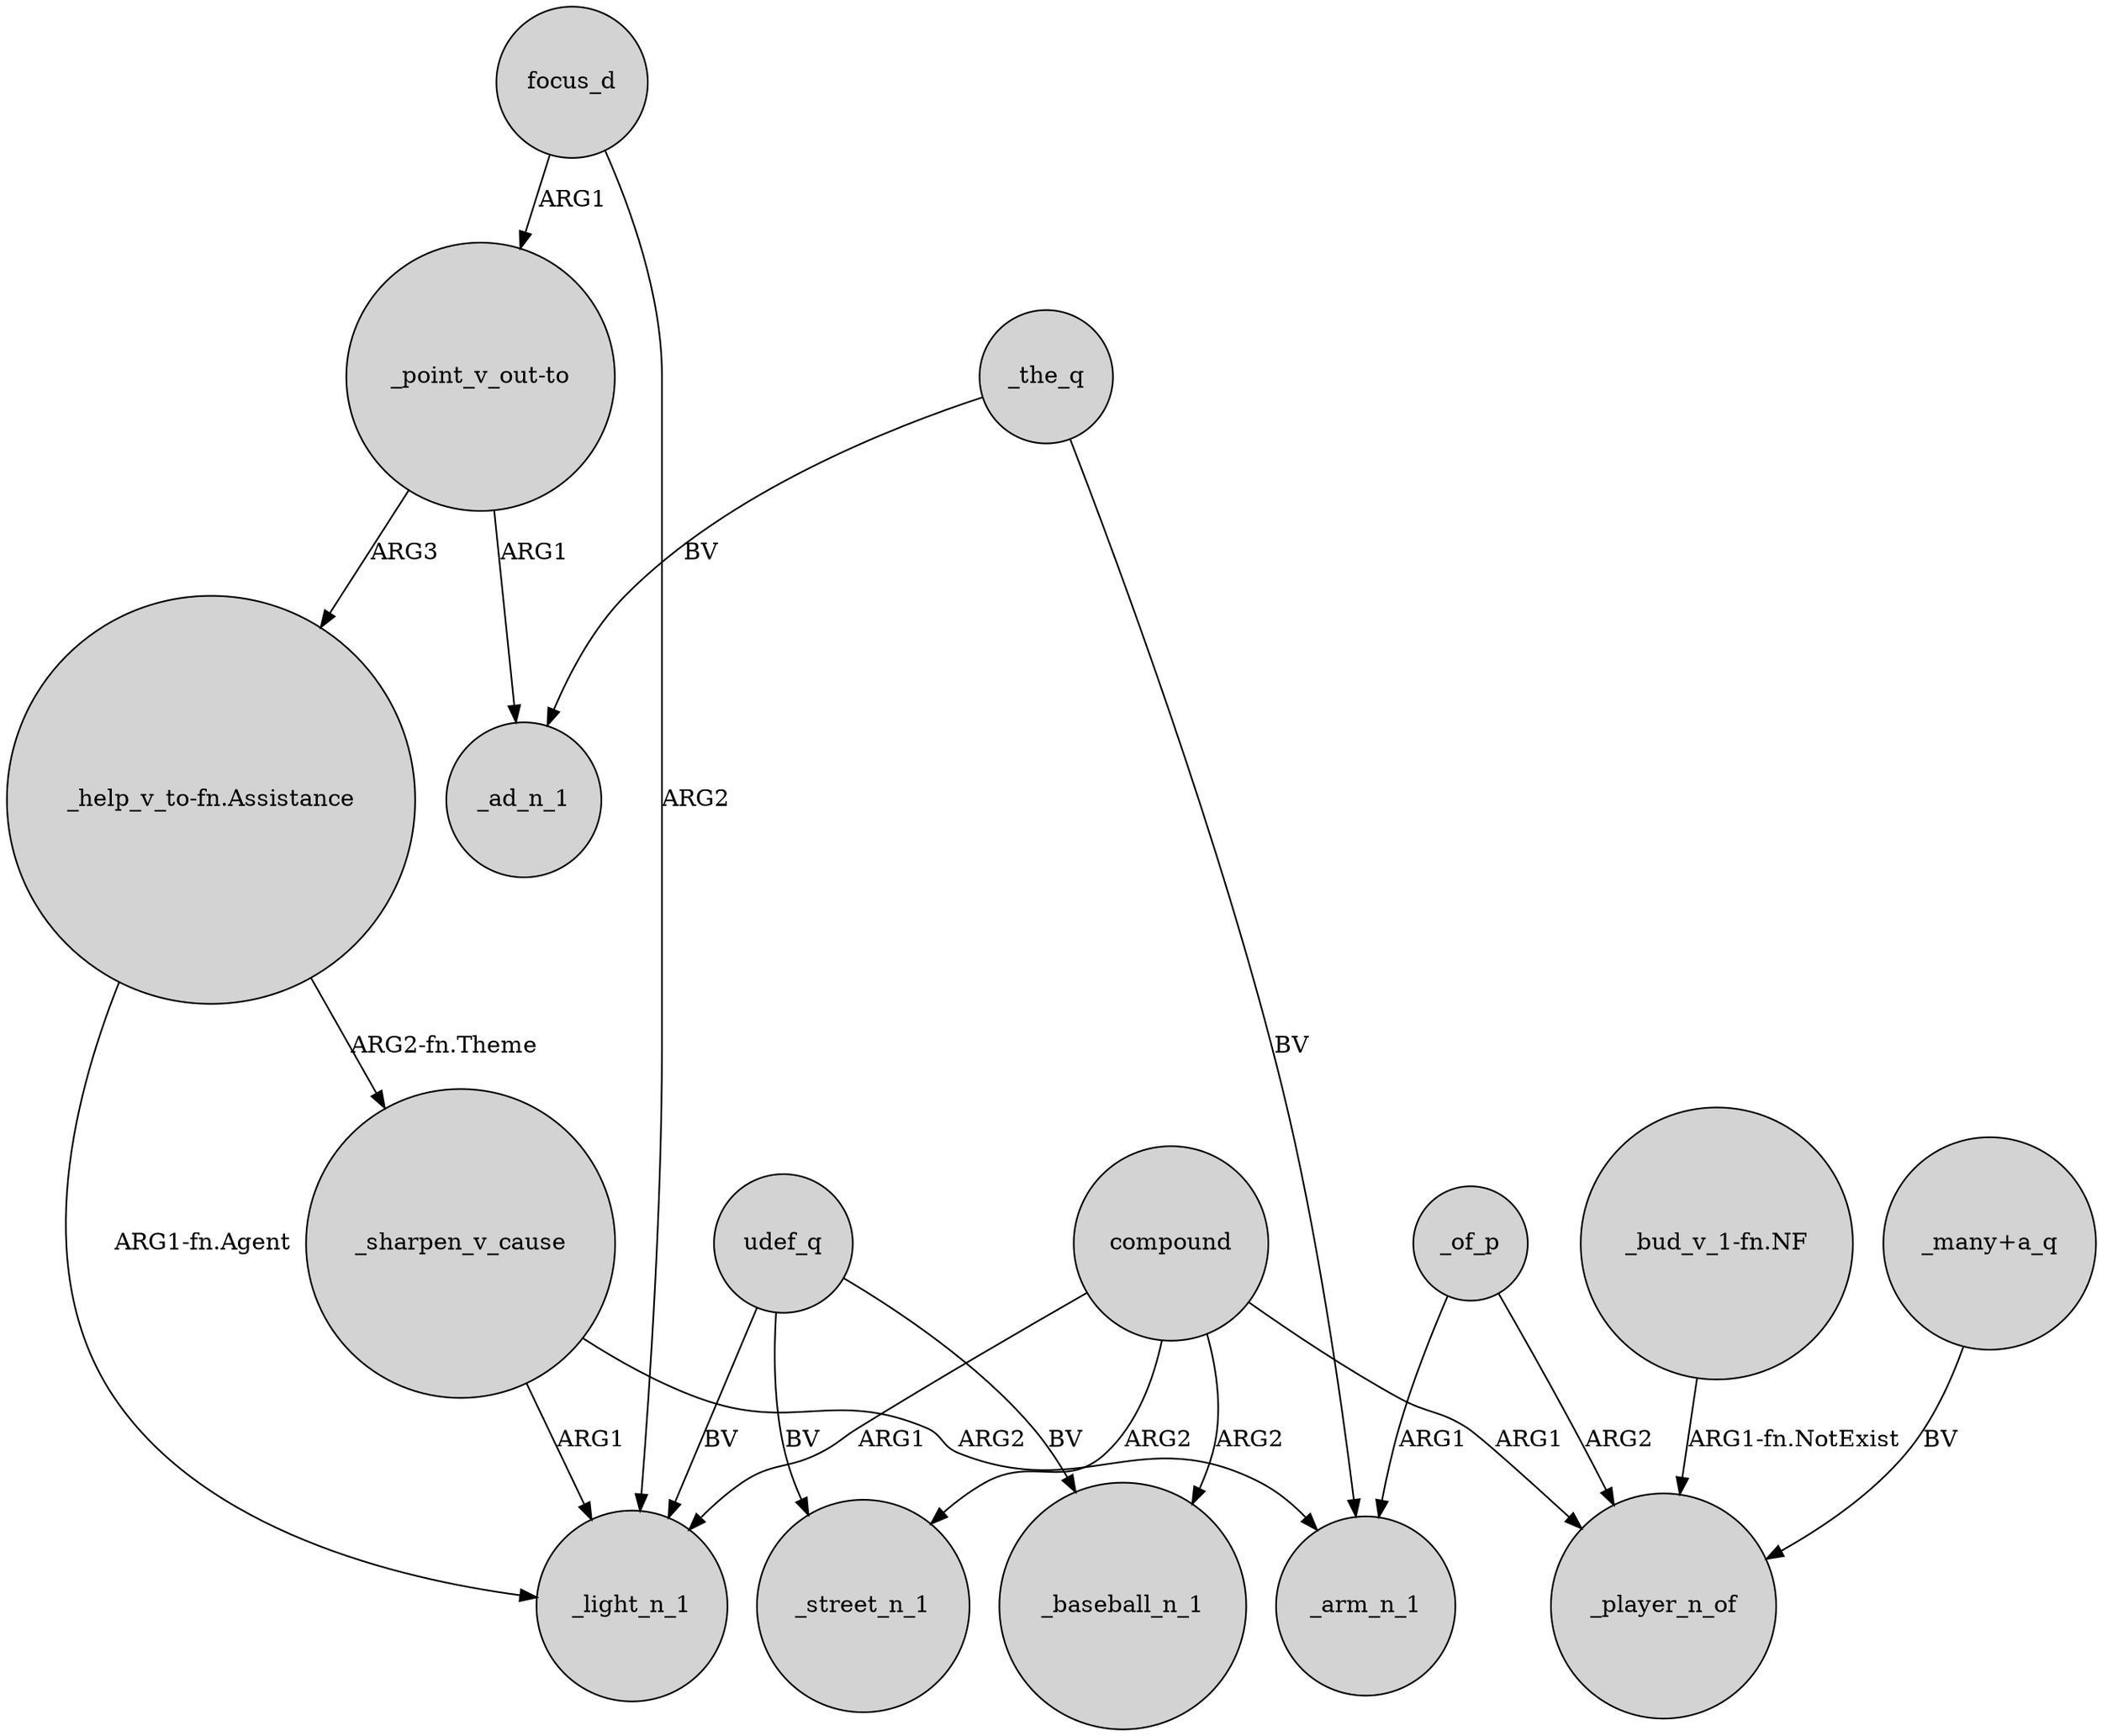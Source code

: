digraph {
	node [shape=circle style=filled]
	"_help_v_to-fn.Assistance" -> _sharpen_v_cause [label="ARG2-fn.Theme"]
	"_bud_v_1-fn.NF" -> _player_n_of [label="ARG1-fn.NotExist"]
	_sharpen_v_cause -> _light_n_1 [label=ARG1]
	"_help_v_to-fn.Assistance" -> _light_n_1 [label="ARG1-fn.Agent"]
	_sharpen_v_cause -> _arm_n_1 [label=ARG2]
	udef_q -> _baseball_n_1 [label=BV]
	udef_q -> _street_n_1 [label=BV]
	"_point_v_out-to" -> "_help_v_to-fn.Assistance" [label=ARG3]
	_of_p -> _player_n_of [label=ARG2]
	focus_d -> _light_n_1 [label=ARG2]
	"_point_v_out-to" -> _ad_n_1 [label=ARG1]
	_of_p -> _arm_n_1 [label=ARG1]
	_the_q -> _ad_n_1 [label=BV]
	compound -> _baseball_n_1 [label=ARG2]
	compound -> _light_n_1 [label=ARG1]
	compound -> _street_n_1 [label=ARG2]
	focus_d -> "_point_v_out-to" [label=ARG1]
	compound -> _player_n_of [label=ARG1]
	"_many+a_q" -> _player_n_of [label=BV]
	_the_q -> _arm_n_1 [label=BV]
	udef_q -> _light_n_1 [label=BV]
}
